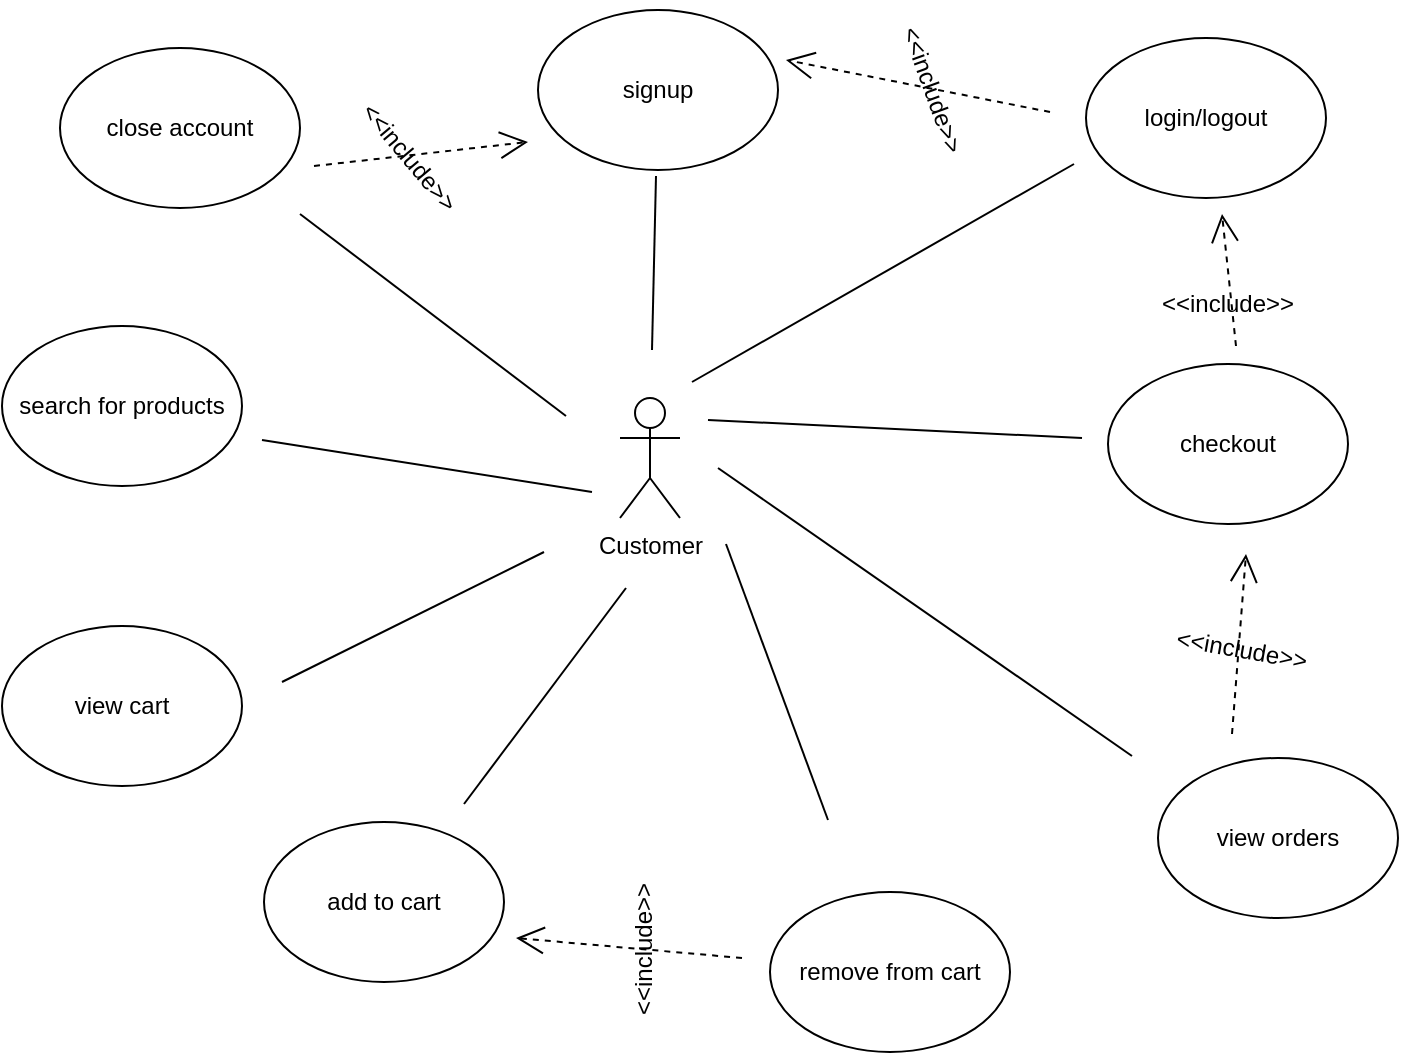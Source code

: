 <mxfile version="23.1.5" type="device">
  <diagram name="Page-1" id="S5o4JzVYzdMMZ94gjJ7W">
    <mxGraphModel dx="1120" dy="572" grid="0" gridSize="10" guides="1" tooltips="1" connect="1" arrows="1" fold="1" page="1" pageScale="1" pageWidth="850" pageHeight="1100" math="0" shadow="0">
      <root>
        <mxCell id="0" />
        <mxCell id="1" parent="0" />
        <mxCell id="IacKyx_kJ09-m3QflK3A-1" value="Customer" style="shape=umlActor;verticalLabelPosition=bottom;verticalAlign=top;html=1;" vertex="1" parent="1">
          <mxGeometry x="406" y="298" width="30" height="60" as="geometry" />
        </mxCell>
        <mxCell id="IacKyx_kJ09-m3QflK3A-41" value="signup" style="ellipse;whiteSpace=wrap;html=1;" vertex="1" parent="1">
          <mxGeometry x="365" y="104" width="120" height="80" as="geometry" />
        </mxCell>
        <mxCell id="IacKyx_kJ09-m3QflK3A-42" value="login/logout" style="ellipse;whiteSpace=wrap;html=1;" vertex="1" parent="1">
          <mxGeometry x="639" y="118" width="120" height="80" as="geometry" />
        </mxCell>
        <mxCell id="IacKyx_kJ09-m3QflK3A-46" value="close account" style="ellipse;whiteSpace=wrap;html=1;" vertex="1" parent="1">
          <mxGeometry x="126" y="123" width="120" height="80" as="geometry" />
        </mxCell>
        <mxCell id="IacKyx_kJ09-m3QflK3A-47" value="search for products" style="ellipse;whiteSpace=wrap;html=1;" vertex="1" parent="1">
          <mxGeometry x="97" y="262" width="120" height="80" as="geometry" />
        </mxCell>
        <mxCell id="IacKyx_kJ09-m3QflK3A-48" value="add to cart" style="ellipse;whiteSpace=wrap;html=1;" vertex="1" parent="1">
          <mxGeometry x="228" y="510" width="120" height="80" as="geometry" />
        </mxCell>
        <mxCell id="IacKyx_kJ09-m3QflK3A-49" value="remove from cart" style="ellipse;whiteSpace=wrap;html=1;" vertex="1" parent="1">
          <mxGeometry x="481" y="545" width="120" height="80" as="geometry" />
        </mxCell>
        <mxCell id="IacKyx_kJ09-m3QflK3A-50" value="view cart" style="ellipse;whiteSpace=wrap;html=1;" vertex="1" parent="1">
          <mxGeometry x="97" y="412" width="120" height="80" as="geometry" />
        </mxCell>
        <mxCell id="IacKyx_kJ09-m3QflK3A-51" value="checkout" style="ellipse;whiteSpace=wrap;html=1;" vertex="1" parent="1">
          <mxGeometry x="650" y="281" width="120" height="80" as="geometry" />
        </mxCell>
        <mxCell id="IacKyx_kJ09-m3QflK3A-53" value="view orders" style="ellipse;whiteSpace=wrap;html=1;" vertex="1" parent="1">
          <mxGeometry x="675" y="478" width="120" height="80" as="geometry" />
        </mxCell>
        <mxCell id="IacKyx_kJ09-m3QflK3A-56" value="" style="endArrow=none;html=1;rounded=0;" edge="1" parent="1">
          <mxGeometry width="50" height="50" relative="1" as="geometry">
            <mxPoint x="422" y="274" as="sourcePoint" />
            <mxPoint x="424" y="187" as="targetPoint" />
          </mxGeometry>
        </mxCell>
        <mxCell id="IacKyx_kJ09-m3QflK3A-57" value="" style="endArrow=none;html=1;rounded=0;" edge="1" parent="1">
          <mxGeometry width="50" height="50" relative="1" as="geometry">
            <mxPoint x="379" y="307" as="sourcePoint" />
            <mxPoint x="246" y="206" as="targetPoint" />
          </mxGeometry>
        </mxCell>
        <mxCell id="IacKyx_kJ09-m3QflK3A-58" value="" style="endArrow=none;html=1;rounded=0;" edge="1" parent="1">
          <mxGeometry width="50" height="50" relative="1" as="geometry">
            <mxPoint x="227" y="319" as="sourcePoint" />
            <mxPoint x="392" y="345" as="targetPoint" />
          </mxGeometry>
        </mxCell>
        <mxCell id="IacKyx_kJ09-m3QflK3A-59" value="" style="endArrow=none;html=1;rounded=0;" edge="1" parent="1">
          <mxGeometry width="50" height="50" relative="1" as="geometry">
            <mxPoint x="237" y="440" as="sourcePoint" />
            <mxPoint x="368" y="375" as="targetPoint" />
          </mxGeometry>
        </mxCell>
        <mxCell id="IacKyx_kJ09-m3QflK3A-60" value="" style="endArrow=none;html=1;rounded=0;" edge="1" parent="1">
          <mxGeometry width="50" height="50" relative="1" as="geometry">
            <mxPoint x="328" y="501" as="sourcePoint" />
            <mxPoint x="409" y="393" as="targetPoint" />
          </mxGeometry>
        </mxCell>
        <mxCell id="IacKyx_kJ09-m3QflK3A-61" value="" style="endArrow=none;html=1;rounded=0;" edge="1" parent="1">
          <mxGeometry width="50" height="50" relative="1" as="geometry">
            <mxPoint x="459" y="371" as="sourcePoint" />
            <mxPoint x="510" y="509" as="targetPoint" />
          </mxGeometry>
        </mxCell>
        <mxCell id="IacKyx_kJ09-m3QflK3A-62" value="" style="endArrow=none;html=1;rounded=0;" edge="1" parent="1">
          <mxGeometry width="50" height="50" relative="1" as="geometry">
            <mxPoint x="455" y="333" as="sourcePoint" />
            <mxPoint x="662" y="477" as="targetPoint" />
          </mxGeometry>
        </mxCell>
        <mxCell id="IacKyx_kJ09-m3QflK3A-63" value="" style="endArrow=none;html=1;rounded=0;" edge="1" parent="1">
          <mxGeometry width="50" height="50" relative="1" as="geometry">
            <mxPoint x="450" y="309" as="sourcePoint" />
            <mxPoint x="637" y="318" as="targetPoint" />
          </mxGeometry>
        </mxCell>
        <mxCell id="IacKyx_kJ09-m3QflK3A-64" value="" style="endArrow=none;html=1;rounded=0;" edge="1" parent="1">
          <mxGeometry width="50" height="50" relative="1" as="geometry">
            <mxPoint x="442" y="290" as="sourcePoint" />
            <mxPoint x="633" y="181" as="targetPoint" />
          </mxGeometry>
        </mxCell>
        <mxCell id="IacKyx_kJ09-m3QflK3A-65" value="" style="endArrow=open;endSize=12;dashed=1;html=1;rounded=0;" edge="1" parent="1">
          <mxGeometry x="-0.209" y="38" width="160" relative="1" as="geometry">
            <mxPoint x="253" y="182" as="sourcePoint" />
            <mxPoint x="360" y="170" as="targetPoint" />
            <mxPoint as="offset" />
          </mxGeometry>
        </mxCell>
        <mxCell id="IacKyx_kJ09-m3QflK3A-67" value="&amp;lt;&amp;lt;include&amp;gt;&amp;gt;" style="text;strokeColor=none;align=center;fillColor=none;html=1;verticalAlign=middle;whiteSpace=wrap;rounded=0;rotation=50;" vertex="1" parent="1">
          <mxGeometry x="256" y="171" width="90" height="13" as="geometry" />
        </mxCell>
        <mxCell id="IacKyx_kJ09-m3QflK3A-71" value="" style="endArrow=open;endSize=12;dashed=1;html=1;rounded=0;" edge="1" parent="1">
          <mxGeometry x="-0.854" y="-74" width="160" relative="1" as="geometry">
            <mxPoint x="621" y="155" as="sourcePoint" />
            <mxPoint x="489" y="129" as="targetPoint" />
            <mxPoint as="offset" />
          </mxGeometry>
        </mxCell>
        <mxCell id="IacKyx_kJ09-m3QflK3A-72" value="&amp;lt;&amp;lt;include&amp;gt;&amp;gt;" style="text;strokeColor=none;align=center;fillColor=none;html=1;verticalAlign=middle;whiteSpace=wrap;rounded=0;rotation=70;" vertex="1" parent="1">
          <mxGeometry x="517" y="137.5" width="90" height="13" as="geometry" />
        </mxCell>
        <mxCell id="IacKyx_kJ09-m3QflK3A-73" value="" style="endArrow=open;endSize=12;dashed=1;html=1;rounded=0;" edge="1" parent="1">
          <mxGeometry x="-1" y="59" width="160" relative="1" as="geometry">
            <mxPoint x="712" y="466" as="sourcePoint" />
            <mxPoint x="719" y="376" as="targetPoint" />
            <mxPoint x="-43" y="31" as="offset" />
          </mxGeometry>
        </mxCell>
        <mxCell id="IacKyx_kJ09-m3QflK3A-74" value="&amp;lt;&amp;lt;include&amp;gt;&amp;gt;" style="text;strokeColor=none;align=center;fillColor=none;html=1;verticalAlign=middle;whiteSpace=wrap;rounded=0;rotation=10;" vertex="1" parent="1">
          <mxGeometry x="672" y="417" width="90" height="13" as="geometry" />
        </mxCell>
        <mxCell id="IacKyx_kJ09-m3QflK3A-76" value="" style="endArrow=open;endSize=12;dashed=1;html=1;rounded=0;" edge="1" parent="1">
          <mxGeometry x="0.377" y="71" width="160" relative="1" as="geometry">
            <mxPoint x="714" y="272" as="sourcePoint" />
            <mxPoint x="707" y="206" as="targetPoint" />
            <Array as="points" />
            <mxPoint as="offset" />
          </mxGeometry>
        </mxCell>
        <mxCell id="IacKyx_kJ09-m3QflK3A-77" value="&amp;lt;&amp;lt;include&amp;gt;&amp;gt;" style="text;strokeColor=none;align=center;fillColor=none;html=1;verticalAlign=middle;whiteSpace=wrap;rounded=0;rotation=0;" vertex="1" parent="1">
          <mxGeometry x="665" y="244" width="90" height="13" as="geometry" />
        </mxCell>
        <mxCell id="IacKyx_kJ09-m3QflK3A-78" value="" style="endArrow=open;endSize=12;dashed=1;html=1;rounded=0;" edge="1" parent="1">
          <mxGeometry x="0.213" y="57" width="160" relative="1" as="geometry">
            <mxPoint x="467" y="578" as="sourcePoint" />
            <mxPoint x="354" y="568" as="targetPoint" />
            <mxPoint as="offset" />
          </mxGeometry>
        </mxCell>
        <mxCell id="IacKyx_kJ09-m3QflK3A-79" value="&amp;lt;&amp;lt;include&amp;gt;&amp;gt;" style="text;strokeColor=none;align=center;fillColor=none;html=1;verticalAlign=middle;whiteSpace=wrap;rounded=0;rotation=-90;" vertex="1" parent="1">
          <mxGeometry x="372" y="567" width="91" height="13" as="geometry" />
        </mxCell>
      </root>
    </mxGraphModel>
  </diagram>
</mxfile>

